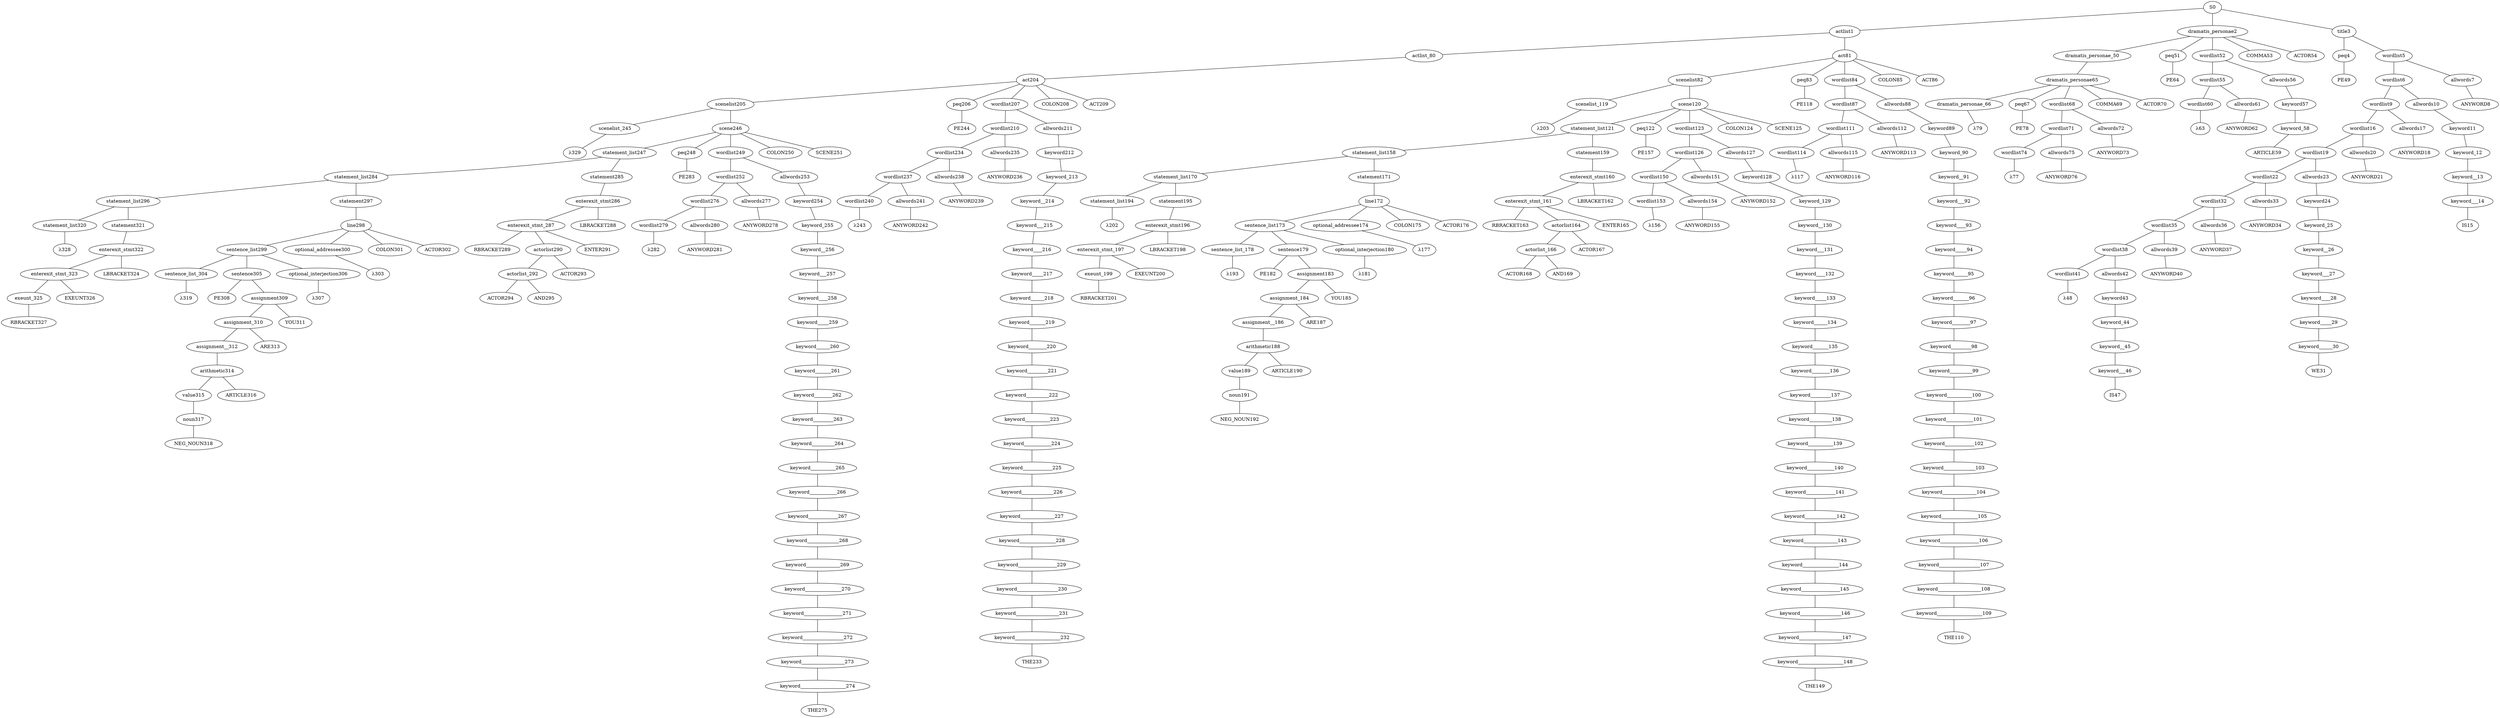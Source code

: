 strict graph {
	S0 -- actlist1
	S0 -- dramatis_personae2
	S0 -- title3

	title3 -- peq4
	title3 -- wordlist5

	wordlist5 -- wordlist6
	wordlist5 -- allwords7

	allwords7 -- ANYWORD8


	wordlist6 -- wordlist9
	wordlist6 -- allwords10

	allwords10 -- keyword11

	keyword11 -- keyword_12

	keyword_12 -- keyword__13

	keyword__13 -- keyword___14

	keyword___14 -- IS15


	wordlist9 -- wordlist16
	wordlist9 -- allwords17

	allwords17 -- ANYWORD18


	wordlist16 -- wordlist19
	wordlist16 -- allwords20

	allwords20 -- ANYWORD21


	wordlist19 -- wordlist22
	wordlist19 -- allwords23

	allwords23 -- keyword24

	keyword24 -- keyword_25

	keyword_25 -- keyword__26

	keyword__26 -- keyword___27

	keyword___27 -- keyword____28

	keyword____28 -- keyword_____29

	keyword_____29 -- keyword______30

	keyword______30 -- WE31


	wordlist22 -- wordlist32
	wordlist22 -- allwords33

	allwords33 -- ANYWORD34


	wordlist32 -- wordlist35
	wordlist32 -- allwords36

	allwords36 -- ANYWORD37


	wordlist35 -- wordlist38
	wordlist35 -- allwords39

	allwords39 -- ANYWORD40


	wordlist38 -- wordlist41
	wordlist38 -- allwords42

	allwords42 -- keyword43

	keyword43 -- keyword_44

	keyword_44 -- keyword__45

	keyword__45 -- keyword___46

	keyword___46 -- IS47


	wordlist41 -- λ48

	peq4 -- PE49


	dramatis_personae2 -- dramatis_personae_50
	dramatis_personae2 -- peq51
	dramatis_personae2 -- wordlist52
	dramatis_personae2 -- COMMA53
	dramatis_personae2 -- ACTOR54



	wordlist52 -- wordlist55
	wordlist52 -- allwords56

	allwords56 -- keyword57

	keyword57 -- keyword_58

	keyword_58 -- ARTICLE59


	wordlist55 -- wordlist60
	wordlist55 -- allwords61

	allwords61 -- ANYWORD62


	wordlist60 -- λ63

	peq51 -- PE64


	dramatis_personae_50 -- dramatis_personae65

	dramatis_personae65 -- dramatis_personae_66
	dramatis_personae65 -- peq67
	dramatis_personae65 -- wordlist68
	dramatis_personae65 -- COMMA69
	dramatis_personae65 -- ACTOR70



	wordlist68 -- wordlist71
	wordlist68 -- allwords72

	allwords72 -- ANYWORD73


	wordlist71 -- wordlist74
	wordlist71 -- allwords75

	allwords75 -- ANYWORD76


	wordlist74 -- λ77

	peq67 -- PE78


	dramatis_personae_66 -- λ79

	actlist1 -- actlist_80
	actlist1 -- act81

	act81 -- scenelist82
	act81 -- peq83
	act81 -- wordlist84
	act81 -- COLON85
	act81 -- ACT86



	wordlist84 -- wordlist87
	wordlist84 -- allwords88

	allwords88 -- keyword89

	keyword89 -- keyword_90

	keyword_90 -- keyword__91

	keyword__91 -- keyword___92

	keyword___92 -- keyword____93

	keyword____93 -- keyword_____94

	keyword_____94 -- keyword______95

	keyword______95 -- keyword_______96

	keyword_______96 -- keyword________97

	keyword________97 -- keyword_________98

	keyword_________98 -- keyword__________99

	keyword__________99 -- keyword___________100

	keyword___________100 -- keyword____________101

	keyword____________101 -- keyword_____________102

	keyword_____________102 -- keyword______________103

	keyword______________103 -- keyword_______________104

	keyword_______________104 -- keyword________________105

	keyword________________105 -- keyword_________________106

	keyword_________________106 -- keyword__________________107

	keyword__________________107 -- keyword___________________108

	keyword___________________108 -- keyword____________________109

	keyword____________________109 -- THE110


	wordlist87 -- wordlist111
	wordlist87 -- allwords112

	allwords112 -- ANYWORD113


	wordlist111 -- wordlist114
	wordlist111 -- allwords115

	allwords115 -- ANYWORD116


	wordlist114 -- λ117

	peq83 -- PE118


	scenelist82 -- scenelist_119
	scenelist82 -- scene120

	scene120 -- statement_list121
	scene120 -- peq122
	scene120 -- wordlist123
	scene120 -- COLON124
	scene120 -- SCENE125



	wordlist123 -- wordlist126
	wordlist123 -- allwords127

	allwords127 -- keyword128

	keyword128 -- keyword_129

	keyword_129 -- keyword__130

	keyword__130 -- keyword___131

	keyword___131 -- keyword____132

	keyword____132 -- keyword_____133

	keyword_____133 -- keyword______134

	keyword______134 -- keyword_______135

	keyword_______135 -- keyword________136

	keyword________136 -- keyword_________137

	keyword_________137 -- keyword__________138

	keyword__________138 -- keyword___________139

	keyword___________139 -- keyword____________140

	keyword____________140 -- keyword_____________141

	keyword_____________141 -- keyword______________142

	keyword______________142 -- keyword_______________143

	keyword_______________143 -- keyword________________144

	keyword________________144 -- keyword_________________145

	keyword_________________145 -- keyword__________________146

	keyword__________________146 -- keyword___________________147

	keyword___________________147 -- keyword____________________148

	keyword____________________148 -- THE149


	wordlist126 -- wordlist150
	wordlist126 -- allwords151

	allwords151 -- ANYWORD152


	wordlist150 -- wordlist153
	wordlist150 -- allwords154

	allwords154 -- ANYWORD155


	wordlist153 -- λ156

	peq122 -- PE157


	statement_list121 -- statement_list158
	statement_list121 -- statement159

	statement159 -- enterexit_stmt160

	enterexit_stmt160 -- enterexit_stmt_161
	enterexit_stmt160 -- LBRACKET162


	enterexit_stmt_161 -- RBRACKET163
	enterexit_stmt_161 -- actorlist164
	enterexit_stmt_161 -- ENTER165


	actorlist164 -- actorlist_166
	actorlist164 -- ACTOR167


	actorlist_166 -- ACTOR168
	actorlist_166 -- AND169




	statement_list158 -- statement_list170
	statement_list158 -- statement171

	statement171 -- line172

	line172 -- sentence_list173
	line172 -- optional_addressee174
	line172 -- COLON175
	line172 -- ACTOR176



	optional_addressee174 -- λ177

	sentence_list173 -- sentence_list_178
	sentence_list173 -- sentence179
	sentence_list173 -- optional_interjection180

	optional_interjection180 -- λ181

	sentence179 -- PE182
	sentence179 -- assignment183

	assignment183 -- assignment_184
	assignment183 -- YOU185


	assignment_184 -- assignment__186
	assignment_184 -- ARE187


	assignment__186 -- arithmetic188

	arithmetic188 -- value189
	arithmetic188 -- ARTICLE190


	value189 -- noun191

	noun191 -- NEG_NOUN192



	sentence_list_178 -- λ193

	statement_list170 -- statement_list194
	statement_list170 -- statement195

	statement195 -- enterexit_stmt196

	enterexit_stmt196 -- enterexit_stmt_197
	enterexit_stmt196 -- LBRACKET198


	enterexit_stmt_197 -- exeunt_199
	enterexit_stmt_197 -- EXEUNT200


	exeunt_199 -- RBRACKET201


	statement_list194 -- λ202

	scenelist_119 -- λ203

	actlist_80 -- act204

	act204 -- scenelist205
	act204 -- peq206
	act204 -- wordlist207
	act204 -- COLON208
	act204 -- ACT209



	wordlist207 -- wordlist210
	wordlist207 -- allwords211

	allwords211 -- keyword212

	keyword212 -- keyword_213

	keyword_213 -- keyword__214

	keyword__214 -- keyword___215

	keyword___215 -- keyword____216

	keyword____216 -- keyword_____217

	keyword_____217 -- keyword______218

	keyword______218 -- keyword_______219

	keyword_______219 -- keyword________220

	keyword________220 -- keyword_________221

	keyword_________221 -- keyword__________222

	keyword__________222 -- keyword___________223

	keyword___________223 -- keyword____________224

	keyword____________224 -- keyword_____________225

	keyword_____________225 -- keyword______________226

	keyword______________226 -- keyword_______________227

	keyword_______________227 -- keyword________________228

	keyword________________228 -- keyword_________________229

	keyword_________________229 -- keyword__________________230

	keyword__________________230 -- keyword___________________231

	keyword___________________231 -- keyword____________________232

	keyword____________________232 -- THE233


	wordlist210 -- wordlist234
	wordlist210 -- allwords235

	allwords235 -- ANYWORD236


	wordlist234 -- wordlist237
	wordlist234 -- allwords238

	allwords238 -- ANYWORD239


	wordlist237 -- wordlist240
	wordlist237 -- allwords241

	allwords241 -- ANYWORD242


	wordlist240 -- λ243

	peq206 -- PE244


	scenelist205 -- scenelist_245
	scenelist205 -- scene246

	scene246 -- statement_list247
	scene246 -- peq248
	scene246 -- wordlist249
	scene246 -- COLON250
	scene246 -- SCENE251



	wordlist249 -- wordlist252
	wordlist249 -- allwords253

	allwords253 -- keyword254

	keyword254 -- keyword_255

	keyword_255 -- keyword__256

	keyword__256 -- keyword___257

	keyword___257 -- keyword____258

	keyword____258 -- keyword_____259

	keyword_____259 -- keyword______260

	keyword______260 -- keyword_______261

	keyword_______261 -- keyword________262

	keyword________262 -- keyword_________263

	keyword_________263 -- keyword__________264

	keyword__________264 -- keyword___________265

	keyword___________265 -- keyword____________266

	keyword____________266 -- keyword_____________267

	keyword_____________267 -- keyword______________268

	keyword______________268 -- keyword_______________269

	keyword_______________269 -- keyword________________270

	keyword________________270 -- keyword_________________271

	keyword_________________271 -- keyword__________________272

	keyword__________________272 -- keyword___________________273

	keyword___________________273 -- keyword____________________274

	keyword____________________274 -- THE275


	wordlist252 -- wordlist276
	wordlist252 -- allwords277

	allwords277 -- ANYWORD278


	wordlist276 -- wordlist279
	wordlist276 -- allwords280

	allwords280 -- ANYWORD281


	wordlist279 -- λ282

	peq248 -- PE283


	statement_list247 -- statement_list284
	statement_list247 -- statement285

	statement285 -- enterexit_stmt286

	enterexit_stmt286 -- enterexit_stmt_287
	enterexit_stmt286 -- LBRACKET288


	enterexit_stmt_287 -- RBRACKET289
	enterexit_stmt_287 -- actorlist290
	enterexit_stmt_287 -- ENTER291


	actorlist290 -- actorlist_292
	actorlist290 -- ACTOR293


	actorlist_292 -- ACTOR294
	actorlist_292 -- AND295




	statement_list284 -- statement_list296
	statement_list284 -- statement297

	statement297 -- line298

	line298 -- sentence_list299
	line298 -- optional_addressee300
	line298 -- COLON301
	line298 -- ACTOR302



	optional_addressee300 -- λ303

	sentence_list299 -- sentence_list_304
	sentence_list299 -- sentence305
	sentence_list299 -- optional_interjection306

	optional_interjection306 -- λ307

	sentence305 -- PE308
	sentence305 -- assignment309

	assignment309 -- assignment_310
	assignment309 -- YOU311


	assignment_310 -- assignment__312
	assignment_310 -- ARE313


	assignment__312 -- arithmetic314

	arithmetic314 -- value315
	arithmetic314 -- ARTICLE316


	value315 -- noun317

	noun317 -- NEG_NOUN318



	sentence_list_304 -- λ319

	statement_list296 -- statement_list320
	statement_list296 -- statement321

	statement321 -- enterexit_stmt322

	enterexit_stmt322 -- enterexit_stmt_323
	enterexit_stmt322 -- LBRACKET324


	enterexit_stmt_323 -- exeunt_325
	enterexit_stmt_323 -- EXEUNT326


	exeunt_325 -- RBRACKET327


	statement_list320 -- λ328

	scenelist_245 -- λ329


}